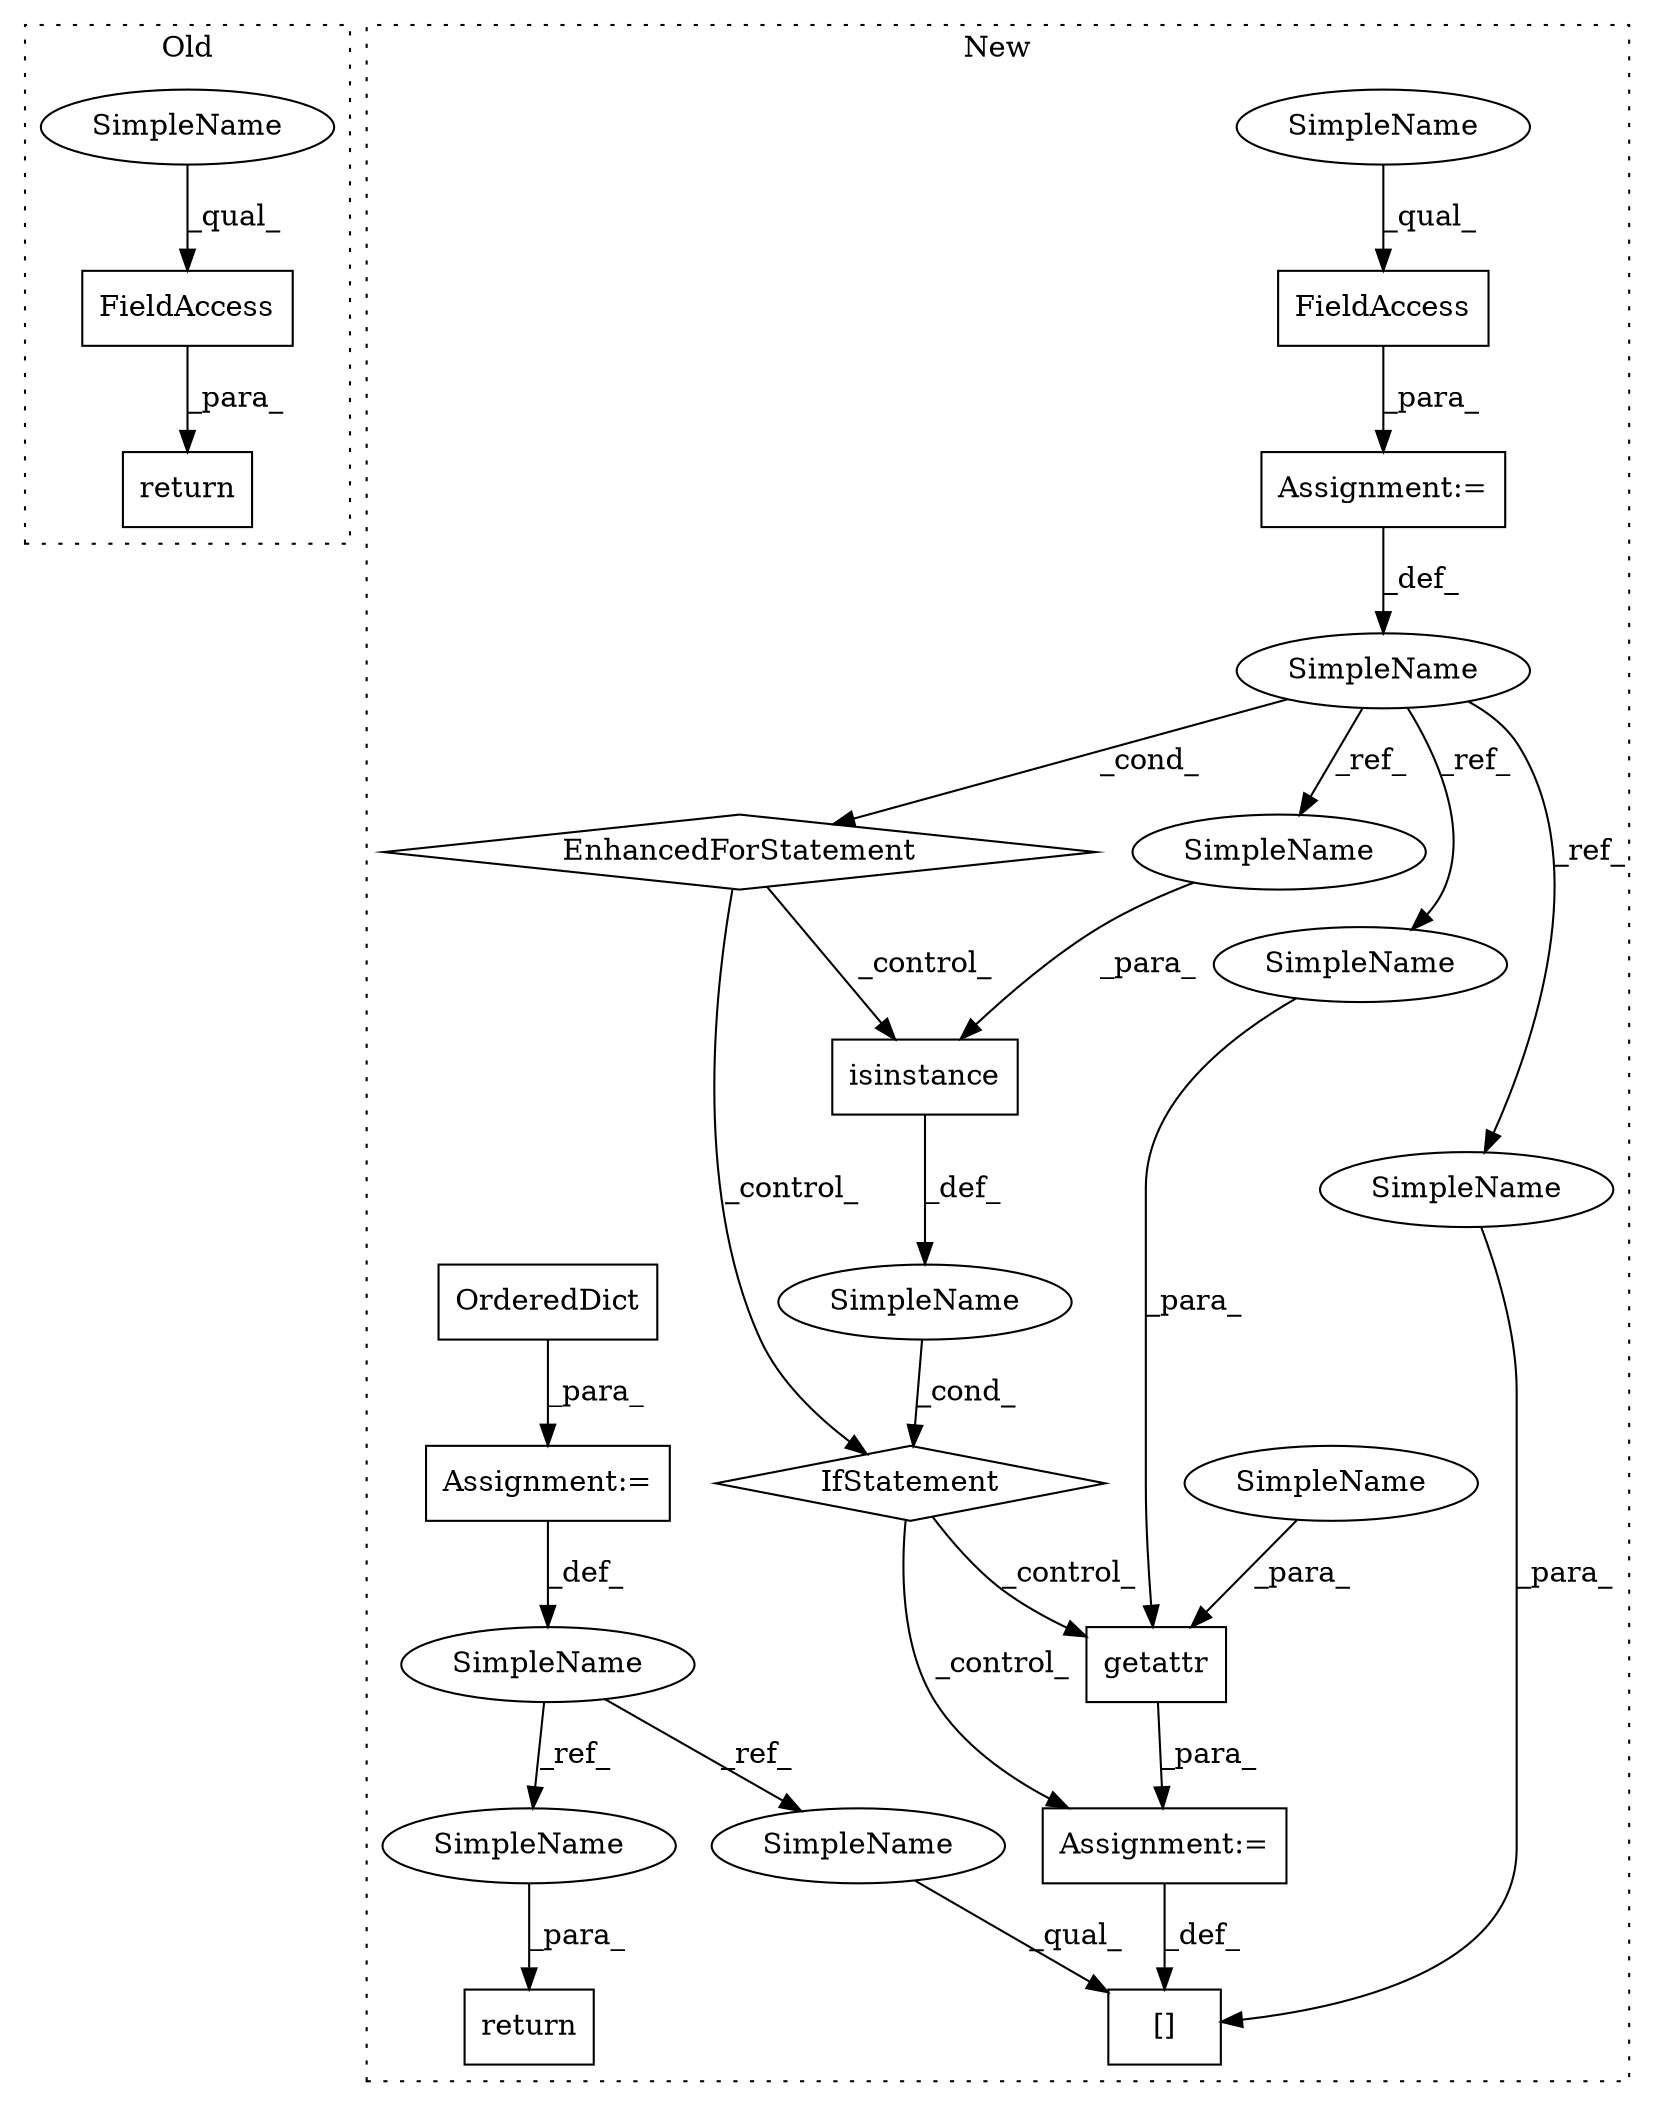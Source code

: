 digraph G {
subgraph cluster0 {
1 [label="return" a="41" s="732" l="7" shape="box"];
9 [label="FieldAccess" a="22" s="739" l="10" shape="box"];
17 [label="SimpleName" a="42" s="739" l="4" shape="ellipse"];
label = "Old";
style="dotted";
}
subgraph cluster1 {
2 [label="OrderedDict" a="32" s="1506" l="13" shape="box"];
3 [label="return" a="41" s="1710" l="7" shape="box"];
4 [label="Assignment:=" a="7" s="1505" l="1" shape="box"];
5 [label="[]" a="2" s="1655,1670" l="11,1" shape="box"];
6 [label="SimpleName" a="42" s="1495" l="10" shape="ellipse"];
7 [label="Assignment:=" a="7" s="1671" l="1" shape="box"];
8 [label="EnhancedForStatement" a="70" s="1525,1606" l="53,2" shape="diamond"];
10 [label="SimpleName" a="42" s="" l="" shape="ellipse"];
11 [label="IfStatement" a="25" s="1616,1643" l="4,2" shape="diamond"];
12 [label="SimpleName" a="42" s="1582" l="4" shape="ellipse"];
13 [label="isinstance" a="32" s="1620,1642" l="11,1" shape="box"];
14 [label="getattr" a="32" s="1672,1689" l="8,1" shape="box"];
15 [label="FieldAccess" a="22" s="1589" l="17" shape="box"];
16 [label="Assignment:=" a="7" s="1525,1606" l="53,2" shape="box"];
18 [label="SimpleName" a="42" s="1685" l="4" shape="ellipse"];
19 [label="SimpleName" a="42" s="1666" l="4" shape="ellipse"];
20 [label="SimpleName" a="42" s="1631" l="4" shape="ellipse"];
21 [label="SimpleName" a="42" s="1717" l="10" shape="ellipse"];
22 [label="SimpleName" a="42" s="1655" l="10" shape="ellipse"];
23 [label="SimpleName" a="42" s="1589" l="4" shape="ellipse"];
24 [label="SimpleName" a="42" s="1680" l="4" shape="ellipse"];
label = "New";
style="dotted";
}
2 -> 4 [label="_para_"];
4 -> 6 [label="_def_"];
6 -> 21 [label="_ref_"];
6 -> 22 [label="_ref_"];
7 -> 5 [label="_def_"];
8 -> 11 [label="_control_"];
8 -> 13 [label="_control_"];
9 -> 1 [label="_para_"];
10 -> 11 [label="_cond_"];
11 -> 7 [label="_control_"];
11 -> 14 [label="_control_"];
12 -> 18 [label="_ref_"];
12 -> 19 [label="_ref_"];
12 -> 8 [label="_cond_"];
12 -> 20 [label="_ref_"];
13 -> 10 [label="_def_"];
14 -> 7 [label="_para_"];
15 -> 16 [label="_para_"];
16 -> 12 [label="_def_"];
17 -> 9 [label="_qual_"];
18 -> 14 [label="_para_"];
19 -> 5 [label="_para_"];
20 -> 13 [label="_para_"];
21 -> 3 [label="_para_"];
22 -> 5 [label="_qual_"];
23 -> 15 [label="_qual_"];
24 -> 14 [label="_para_"];
}